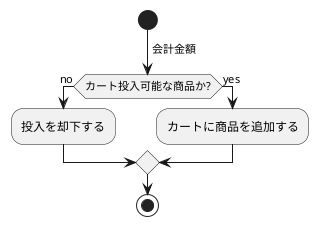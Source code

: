 @startuml
start
-> 会計金額;

if (カート投入可能な商品か?) then (no)
  :投入を却下する;
else (yes)
  :カートに商品を追加する;
endif

stop
@enduml